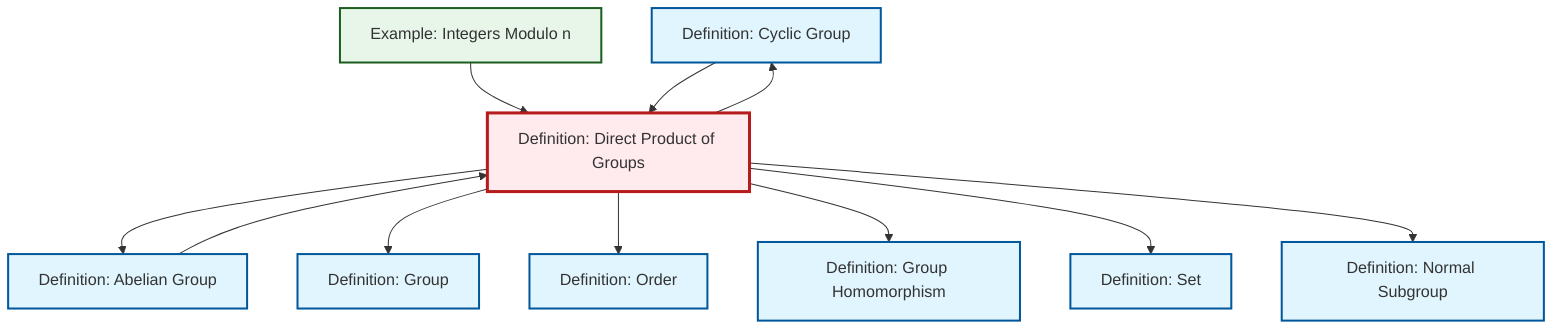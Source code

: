 graph TD
    classDef definition fill:#e1f5fe,stroke:#01579b,stroke-width:2px
    classDef theorem fill:#f3e5f5,stroke:#4a148c,stroke-width:2px
    classDef axiom fill:#fff3e0,stroke:#e65100,stroke-width:2px
    classDef example fill:#e8f5e9,stroke:#1b5e20,stroke-width:2px
    classDef current fill:#ffebee,stroke:#b71c1c,stroke-width:3px
    def-order["Definition: Order"]:::definition
    def-homomorphism["Definition: Group Homomorphism"]:::definition
    def-cyclic-group["Definition: Cyclic Group"]:::definition
    def-set["Definition: Set"]:::definition
    def-direct-product["Definition: Direct Product of Groups"]:::definition
    ex-quotient-integers-mod-n["Example: Integers Modulo n"]:::example
    def-group["Definition: Group"]:::definition
    def-abelian-group["Definition: Abelian Group"]:::definition
    def-normal-subgroup["Definition: Normal Subgroup"]:::definition
    def-direct-product --> def-abelian-group
    def-direct-product --> def-group
    def-direct-product --> def-order
    def-direct-product --> def-homomorphism
    def-direct-product --> def-set
    ex-quotient-integers-mod-n --> def-direct-product
    def-cyclic-group --> def-direct-product
    def-direct-product --> def-normal-subgroup
    def-direct-product --> def-cyclic-group
    def-abelian-group --> def-direct-product
    class def-direct-product current